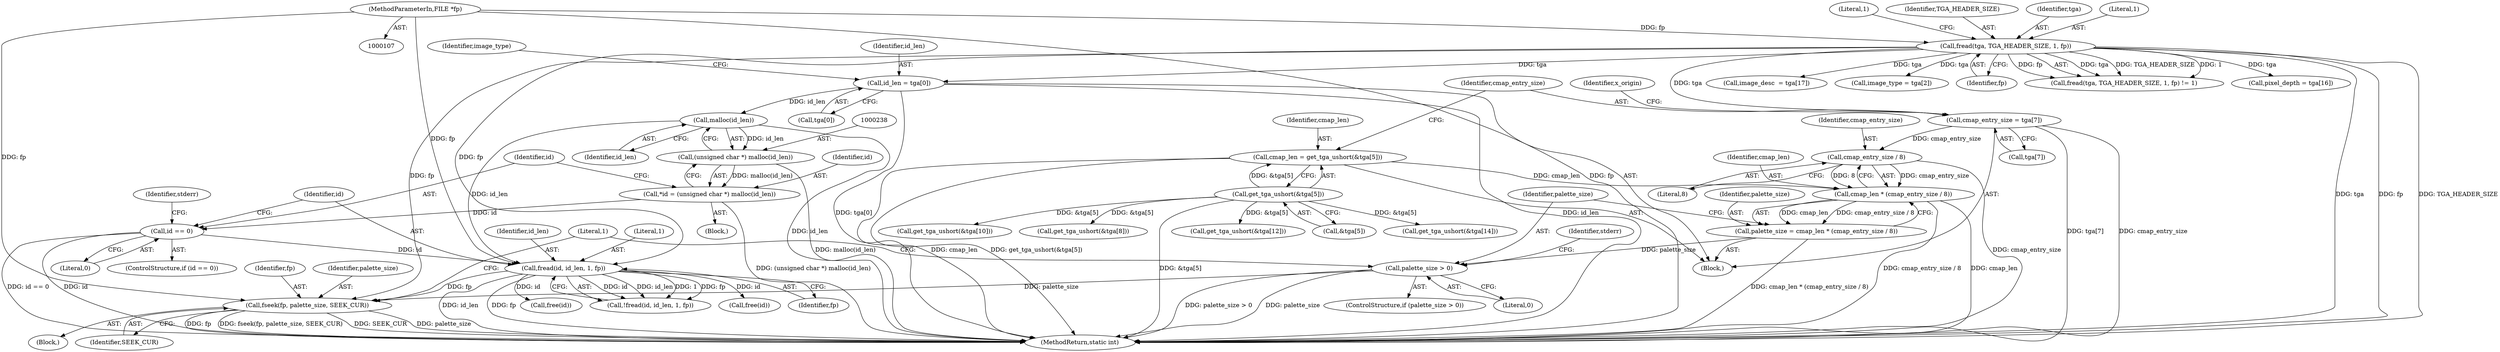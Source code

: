 digraph "0_openjpeg_2cd30c2b06ce332dede81cccad8b334cde997281_0@pointer" {
"1000283" [label="(Call,fseek(fp, palette_size, SEEK_CUR))"];
"1000141" [label="(Call,fread(tga, TGA_HEADER_SIZE, 1, fp))"];
"1000108" [label="(MethodParameterIn,FILE *fp)"];
"1000253" [label="(Call,fread(id, id_len, 1, fp))"];
"1000242" [label="(Call,id == 0)"];
"1000235" [label="(Call,*id = (unsigned char *) malloc(id_len))"];
"1000237" [label="(Call,(unsigned char *) malloc(id_len))"];
"1000239" [label="(Call,malloc(id_len))"];
"1000153" [label="(Call,id_len = tga[0])"];
"1000276" [label="(Call,palette_size > 0)"];
"1000268" [label="(Call,palette_size = cmap_len * (cmap_entry_size / 8))"];
"1000270" [label="(Call,cmap_len * (cmap_entry_size / 8))"];
"1000163" [label="(Call,cmap_len = get_tga_ushort(&tga[5]))"];
"1000165" [label="(Call,get_tga_ushort(&tga[5]))"];
"1000272" [label="(Call,cmap_entry_size / 8)"];
"1000170" [label="(Call,cmap_entry_size = tga[7])"];
"1000288" [label="(Literal,1)"];
"1000283" [label="(Call,fseek(fp, palette_size, SEEK_CUR))"];
"1000252" [label="(Call,!fread(id, id_len, 1, fp))"];
"1000171" [label="(Identifier,cmap_entry_size)"];
"1000289" [label="(MethodReturn,static int)"];
"1000141" [label="(Call,fread(tga, TGA_HEADER_SIZE, 1, fp))"];
"1000176" [label="(Identifier,x_origin)"];
"1000253" [label="(Call,fread(id, id_len, 1, fp))"];
"1000146" [label="(Literal,1)"];
"1000153" [label="(Call,id_len = tga[0])"];
"1000273" [label="(Identifier,cmap_entry_size)"];
"1000268" [label="(Call,palette_size = cmap_len * (cmap_entry_size / 8))"];
"1000198" [label="(Call,get_tga_ushort(&tga[14]))"];
"1000277" [label="(Identifier,palette_size)"];
"1000184" [label="(Call,get_tga_ushort(&tga[10]))"];
"1000208" [label="(Call,image_desc  = tga[17])"];
"1000165" [label="(Call,get_tga_ushort(&tga[5]))"];
"1000164" [label="(Identifier,cmap_len)"];
"1000233" [label="(Block,)"];
"1000254" [label="(Identifier,id)"];
"1000241" [label="(ControlStructure,if (id == 0))"];
"1000276" [label="(Call,palette_size > 0)"];
"1000177" [label="(Call,get_tga_ushort(&tga[8]))"];
"1000269" [label="(Identifier,palette_size)"];
"1000243" [label="(Identifier,id)"];
"1000266" [label="(Call,free(id))"];
"1000275" [label="(ControlStructure,if (palette_size > 0))"];
"1000270" [label="(Call,cmap_len * (cmap_entry_size / 8))"];
"1000242" [label="(Call,id == 0)"];
"1000257" [label="(Identifier,fp)"];
"1000159" [label="(Identifier,image_type)"];
"1000170" [label="(Call,cmap_entry_size = tga[7])"];
"1000284" [label="(Identifier,fp)"];
"1000255" [label="(Identifier,id_len)"];
"1000262" [label="(Call,free(id))"];
"1000143" [label="(Identifier,TGA_HEADER_SIZE)"];
"1000272" [label="(Call,cmap_entry_size / 8)"];
"1000163" [label="(Call,cmap_len = get_tga_ushort(&tga[5]))"];
"1000286" [label="(Identifier,SEEK_CUR)"];
"1000191" [label="(Call,get_tga_ushort(&tga[12]))"];
"1000166" [label="(Call,&tga[5])"];
"1000247" [label="(Identifier,stderr)"];
"1000278" [label="(Literal,0)"];
"1000155" [label="(Call,tga[0])"];
"1000158" [label="(Call,image_type = tga[2])"];
"1000279" [label="(Block,)"];
"1000256" [label="(Literal,1)"];
"1000271" [label="(Identifier,cmap_len)"];
"1000113" [label="(Block,)"];
"1000237" [label="(Call,(unsigned char *) malloc(id_len))"];
"1000145" [label="(Identifier,fp)"];
"1000140" [label="(Call,fread(tga, TGA_HEADER_SIZE, 1, fp) != 1)"];
"1000108" [label="(MethodParameterIn,FILE *fp)"];
"1000240" [label="(Identifier,id_len)"];
"1000236" [label="(Identifier,id)"];
"1000142" [label="(Identifier,tga)"];
"1000154" [label="(Identifier,id_len)"];
"1000172" [label="(Call,tga[7])"];
"1000244" [label="(Literal,0)"];
"1000203" [label="(Call,pixel_depth = tga[16])"];
"1000239" [label="(Call,malloc(id_len))"];
"1000285" [label="(Identifier,palette_size)"];
"1000235" [label="(Call,*id = (unsigned char *) malloc(id_len))"];
"1000281" [label="(Identifier,stderr)"];
"1000274" [label="(Literal,8)"];
"1000144" [label="(Literal,1)"];
"1000283" -> "1000279"  [label="AST: "];
"1000283" -> "1000286"  [label="CFG: "];
"1000284" -> "1000283"  [label="AST: "];
"1000285" -> "1000283"  [label="AST: "];
"1000286" -> "1000283"  [label="AST: "];
"1000288" -> "1000283"  [label="CFG: "];
"1000283" -> "1000289"  [label="DDG: SEEK_CUR"];
"1000283" -> "1000289"  [label="DDG: palette_size"];
"1000283" -> "1000289"  [label="DDG: fp"];
"1000283" -> "1000289"  [label="DDG: fseek(fp, palette_size, SEEK_CUR)"];
"1000141" -> "1000283"  [label="DDG: fp"];
"1000253" -> "1000283"  [label="DDG: fp"];
"1000108" -> "1000283"  [label="DDG: fp"];
"1000276" -> "1000283"  [label="DDG: palette_size"];
"1000141" -> "1000140"  [label="AST: "];
"1000141" -> "1000145"  [label="CFG: "];
"1000142" -> "1000141"  [label="AST: "];
"1000143" -> "1000141"  [label="AST: "];
"1000144" -> "1000141"  [label="AST: "];
"1000145" -> "1000141"  [label="AST: "];
"1000146" -> "1000141"  [label="CFG: "];
"1000141" -> "1000289"  [label="DDG: tga"];
"1000141" -> "1000289"  [label="DDG: fp"];
"1000141" -> "1000289"  [label="DDG: TGA_HEADER_SIZE"];
"1000141" -> "1000140"  [label="DDG: tga"];
"1000141" -> "1000140"  [label="DDG: TGA_HEADER_SIZE"];
"1000141" -> "1000140"  [label="DDG: 1"];
"1000141" -> "1000140"  [label="DDG: fp"];
"1000108" -> "1000141"  [label="DDG: fp"];
"1000141" -> "1000153"  [label="DDG: tga"];
"1000141" -> "1000158"  [label="DDG: tga"];
"1000141" -> "1000170"  [label="DDG: tga"];
"1000141" -> "1000203"  [label="DDG: tga"];
"1000141" -> "1000208"  [label="DDG: tga"];
"1000141" -> "1000253"  [label="DDG: fp"];
"1000108" -> "1000107"  [label="AST: "];
"1000108" -> "1000289"  [label="DDG: fp"];
"1000108" -> "1000253"  [label="DDG: fp"];
"1000253" -> "1000252"  [label="AST: "];
"1000253" -> "1000257"  [label="CFG: "];
"1000254" -> "1000253"  [label="AST: "];
"1000255" -> "1000253"  [label="AST: "];
"1000256" -> "1000253"  [label="AST: "];
"1000257" -> "1000253"  [label="AST: "];
"1000252" -> "1000253"  [label="CFG: "];
"1000253" -> "1000289"  [label="DDG: id_len"];
"1000253" -> "1000289"  [label="DDG: fp"];
"1000253" -> "1000252"  [label="DDG: id"];
"1000253" -> "1000252"  [label="DDG: id_len"];
"1000253" -> "1000252"  [label="DDG: 1"];
"1000253" -> "1000252"  [label="DDG: fp"];
"1000242" -> "1000253"  [label="DDG: id"];
"1000239" -> "1000253"  [label="DDG: id_len"];
"1000253" -> "1000262"  [label="DDG: id"];
"1000253" -> "1000266"  [label="DDG: id"];
"1000242" -> "1000241"  [label="AST: "];
"1000242" -> "1000244"  [label="CFG: "];
"1000243" -> "1000242"  [label="AST: "];
"1000244" -> "1000242"  [label="AST: "];
"1000247" -> "1000242"  [label="CFG: "];
"1000254" -> "1000242"  [label="CFG: "];
"1000242" -> "1000289"  [label="DDG: id == 0"];
"1000242" -> "1000289"  [label="DDG: id"];
"1000235" -> "1000242"  [label="DDG: id"];
"1000235" -> "1000233"  [label="AST: "];
"1000235" -> "1000237"  [label="CFG: "];
"1000236" -> "1000235"  [label="AST: "];
"1000237" -> "1000235"  [label="AST: "];
"1000243" -> "1000235"  [label="CFG: "];
"1000235" -> "1000289"  [label="DDG: (unsigned char *) malloc(id_len)"];
"1000237" -> "1000235"  [label="DDG: malloc(id_len)"];
"1000237" -> "1000239"  [label="CFG: "];
"1000238" -> "1000237"  [label="AST: "];
"1000239" -> "1000237"  [label="AST: "];
"1000237" -> "1000289"  [label="DDG: malloc(id_len)"];
"1000239" -> "1000237"  [label="DDG: id_len"];
"1000239" -> "1000240"  [label="CFG: "];
"1000240" -> "1000239"  [label="AST: "];
"1000239" -> "1000289"  [label="DDG: id_len"];
"1000153" -> "1000239"  [label="DDG: id_len"];
"1000153" -> "1000113"  [label="AST: "];
"1000153" -> "1000155"  [label="CFG: "];
"1000154" -> "1000153"  [label="AST: "];
"1000155" -> "1000153"  [label="AST: "];
"1000159" -> "1000153"  [label="CFG: "];
"1000153" -> "1000289"  [label="DDG: tga[0]"];
"1000153" -> "1000289"  [label="DDG: id_len"];
"1000276" -> "1000275"  [label="AST: "];
"1000276" -> "1000278"  [label="CFG: "];
"1000277" -> "1000276"  [label="AST: "];
"1000278" -> "1000276"  [label="AST: "];
"1000281" -> "1000276"  [label="CFG: "];
"1000288" -> "1000276"  [label="CFG: "];
"1000276" -> "1000289"  [label="DDG: palette_size > 0"];
"1000276" -> "1000289"  [label="DDG: palette_size"];
"1000268" -> "1000276"  [label="DDG: palette_size"];
"1000268" -> "1000113"  [label="AST: "];
"1000268" -> "1000270"  [label="CFG: "];
"1000269" -> "1000268"  [label="AST: "];
"1000270" -> "1000268"  [label="AST: "];
"1000277" -> "1000268"  [label="CFG: "];
"1000268" -> "1000289"  [label="DDG: cmap_len * (cmap_entry_size / 8)"];
"1000270" -> "1000268"  [label="DDG: cmap_len"];
"1000270" -> "1000268"  [label="DDG: cmap_entry_size / 8"];
"1000270" -> "1000272"  [label="CFG: "];
"1000271" -> "1000270"  [label="AST: "];
"1000272" -> "1000270"  [label="AST: "];
"1000270" -> "1000289"  [label="DDG: cmap_entry_size / 8"];
"1000270" -> "1000289"  [label="DDG: cmap_len"];
"1000163" -> "1000270"  [label="DDG: cmap_len"];
"1000272" -> "1000270"  [label="DDG: cmap_entry_size"];
"1000272" -> "1000270"  [label="DDG: 8"];
"1000163" -> "1000113"  [label="AST: "];
"1000163" -> "1000165"  [label="CFG: "];
"1000164" -> "1000163"  [label="AST: "];
"1000165" -> "1000163"  [label="AST: "];
"1000171" -> "1000163"  [label="CFG: "];
"1000163" -> "1000289"  [label="DDG: cmap_len"];
"1000163" -> "1000289"  [label="DDG: get_tga_ushort(&tga[5])"];
"1000165" -> "1000163"  [label="DDG: &tga[5]"];
"1000165" -> "1000166"  [label="CFG: "];
"1000166" -> "1000165"  [label="AST: "];
"1000165" -> "1000289"  [label="DDG: &tga[5]"];
"1000165" -> "1000177"  [label="DDG: &tga[5]"];
"1000165" -> "1000184"  [label="DDG: &tga[5]"];
"1000165" -> "1000191"  [label="DDG: &tga[5]"];
"1000165" -> "1000198"  [label="DDG: &tga[5]"];
"1000272" -> "1000274"  [label="CFG: "];
"1000273" -> "1000272"  [label="AST: "];
"1000274" -> "1000272"  [label="AST: "];
"1000272" -> "1000289"  [label="DDG: cmap_entry_size"];
"1000170" -> "1000272"  [label="DDG: cmap_entry_size"];
"1000170" -> "1000113"  [label="AST: "];
"1000170" -> "1000172"  [label="CFG: "];
"1000171" -> "1000170"  [label="AST: "];
"1000172" -> "1000170"  [label="AST: "];
"1000176" -> "1000170"  [label="CFG: "];
"1000170" -> "1000289"  [label="DDG: tga[7]"];
"1000170" -> "1000289"  [label="DDG: cmap_entry_size"];
}
